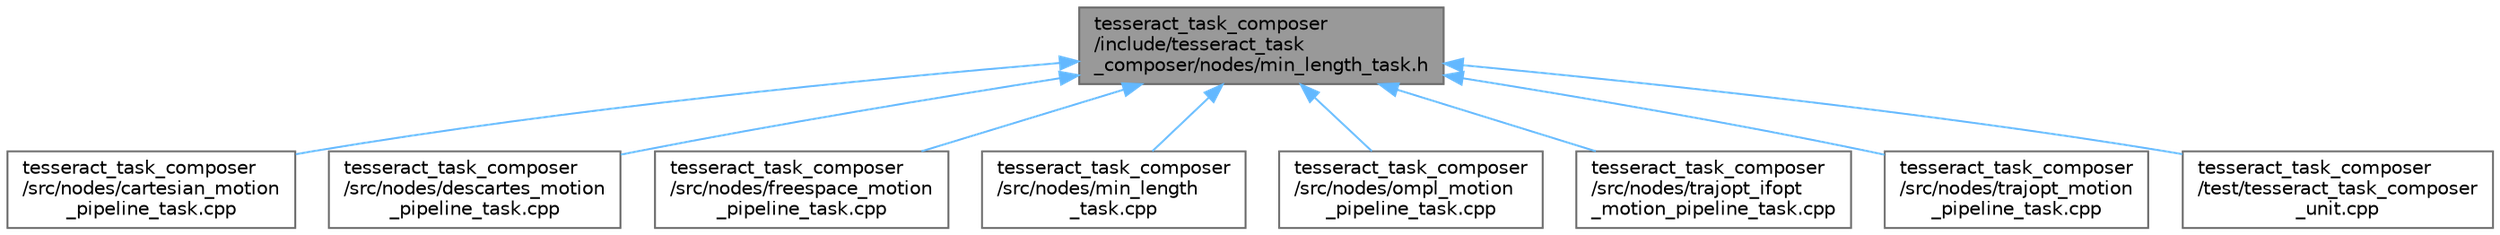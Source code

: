 digraph "tesseract_task_composer/include/tesseract_task_composer/nodes/min_length_task.h"
{
 // LATEX_PDF_SIZE
  bgcolor="transparent";
  edge [fontname=Helvetica,fontsize=10,labelfontname=Helvetica,labelfontsize=10];
  node [fontname=Helvetica,fontsize=10,shape=box,height=0.2,width=0.4];
  Node1 [label="tesseract_task_composer\l/include/tesseract_task\l_composer/nodes/min_length_task.h",height=0.2,width=0.4,color="gray40", fillcolor="grey60", style="filled", fontcolor="black",tooltip="Task for processing the seed so it meets a minimum length. Planners like trajopt need at least 10 sta..."];
  Node1 -> Node2 [dir="back",color="steelblue1",style="solid"];
  Node2 [label="tesseract_task_composer\l/src/nodes/cartesian_motion\l_pipeline_task.cpp",height=0.2,width=0.4,color="grey40", fillcolor="white", style="filled",URL="$d7/d06/cartesian__motion__pipeline__task_8cpp.html",tooltip=" "];
  Node1 -> Node3 [dir="back",color="steelblue1",style="solid"];
  Node3 [label="tesseract_task_composer\l/src/nodes/descartes_motion\l_pipeline_task.cpp",height=0.2,width=0.4,color="grey40", fillcolor="white", style="filled",URL="$d4/daf/descartes__motion__pipeline__task_8cpp.html",tooltip=" "];
  Node1 -> Node4 [dir="back",color="steelblue1",style="solid"];
  Node4 [label="tesseract_task_composer\l/src/nodes/freespace_motion\l_pipeline_task.cpp",height=0.2,width=0.4,color="grey40", fillcolor="white", style="filled",URL="$d9/d89/freespace__motion__pipeline__task_8cpp.html",tooltip=" "];
  Node1 -> Node5 [dir="back",color="steelblue1",style="solid"];
  Node5 [label="tesseract_task_composer\l/src/nodes/min_length\l_task.cpp",height=0.2,width=0.4,color="grey40", fillcolor="white", style="filled",URL="$dd/d1c/min__length__task_8cpp.html",tooltip="Task for processing the seed so it meets a minimum length. Planners like trajopt need at least 10 sta..."];
  Node1 -> Node6 [dir="back",color="steelblue1",style="solid"];
  Node6 [label="tesseract_task_composer\l/src/nodes/ompl_motion\l_pipeline_task.cpp",height=0.2,width=0.4,color="grey40", fillcolor="white", style="filled",URL="$d6/d5c/ompl__motion__pipeline__task_8cpp.html",tooltip=" "];
  Node1 -> Node7 [dir="back",color="steelblue1",style="solid"];
  Node7 [label="tesseract_task_composer\l/src/nodes/trajopt_ifopt\l_motion_pipeline_task.cpp",height=0.2,width=0.4,color="grey40", fillcolor="white", style="filled",URL="$d9/d1e/trajopt__ifopt__motion__pipeline__task_8cpp.html",tooltip=" "];
  Node1 -> Node8 [dir="back",color="steelblue1",style="solid"];
  Node8 [label="tesseract_task_composer\l/src/nodes/trajopt_motion\l_pipeline_task.cpp",height=0.2,width=0.4,color="grey40", fillcolor="white", style="filled",URL="$d8/dc8/trajopt__motion__pipeline__task_8cpp.html",tooltip=" "];
  Node1 -> Node9 [dir="back",color="steelblue1",style="solid"];
  Node9 [label="tesseract_task_composer\l/test/tesseract_task_composer\l_unit.cpp",height=0.2,width=0.4,color="grey40", fillcolor="white", style="filled",URL="$d7/db5/tesseract__task__composer__unit_8cpp.html",tooltip=" "];
}
